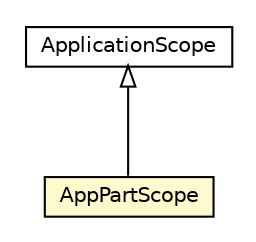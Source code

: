 #!/usr/local/bin/dot
#
# Class diagram 
# Generated by UMLGraph version R5_6-24-gf6e263 (http://www.umlgraph.org/)
#

digraph G {
	edge [fontname="Helvetica",fontsize=10,labelfontname="Helvetica",labelfontsize=10];
	node [fontname="Helvetica",fontsize=10,shape=plaintext];
	nodesep=0.25;
	ranksep=0.5;
	// org.universAAL.middleware.interfaces.configuration.scope.AppPartScope
	c2070746 [label=<<table title="org.universAAL.middleware.interfaces.configuration.scope.AppPartScope" border="0" cellborder="1" cellspacing="0" cellpadding="2" port="p" bgcolor="lemonChiffon" href="./AppPartScope.html">
		<tr><td><table border="0" cellspacing="0" cellpadding="1">
<tr><td align="center" balign="center"> AppPartScope </td></tr>
		</table></td></tr>
		</table>>, URL="./AppPartScope.html", fontname="Helvetica", fontcolor="black", fontsize=10.0];
	// org.universAAL.middleware.interfaces.configuration.scope.ApplicationScope
	c2070749 [label=<<table title="org.universAAL.middleware.interfaces.configuration.scope.ApplicationScope" border="0" cellborder="1" cellspacing="0" cellpadding="2" port="p" href="./ApplicationScope.html">
		<tr><td><table border="0" cellspacing="0" cellpadding="1">
<tr><td align="center" balign="center"> ApplicationScope </td></tr>
		</table></td></tr>
		</table>>, URL="./ApplicationScope.html", fontname="Helvetica", fontcolor="black", fontsize=10.0];
	//org.universAAL.middleware.interfaces.configuration.scope.AppPartScope extends org.universAAL.middleware.interfaces.configuration.scope.ApplicationScope
	c2070749:p -> c2070746:p [dir=back,arrowtail=empty];
}

